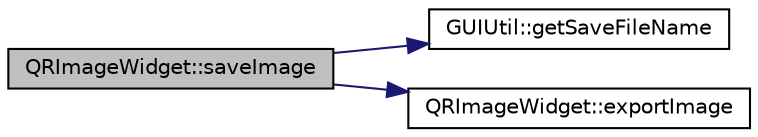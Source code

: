 digraph "QRImageWidget::saveImage"
{
  edge [fontname="Helvetica",fontsize="10",labelfontname="Helvetica",labelfontsize="10"];
  node [fontname="Helvetica",fontsize="10",shape=record];
  rankdir="LR";
  Node21 [label="QRImageWidget::saveImage",height=0.2,width=0.4,color="black", fillcolor="grey75", style="filled", fontcolor="black"];
  Node21 -> Node22 [color="midnightblue",fontsize="10",style="solid",fontname="Helvetica"];
  Node22 [label="GUIUtil::getSaveFileName",height=0.2,width=0.4,color="black", fillcolor="white", style="filled",URL="$namespace_g_u_i_util.html#a788c51092a2255b1f8976d4794fc3ee6",tooltip="Get save filename, mimics QFileDialog::getSaveFileName, except that it appends a default suffix when ..."];
  Node21 -> Node23 [color="midnightblue",fontsize="10",style="solid",fontname="Helvetica"];
  Node23 [label="QRImageWidget::exportImage",height=0.2,width=0.4,color="black", fillcolor="white", style="filled",URL="$class_q_r_image_widget.html#a717edd656c51439324a2d73e1ac694ad"];
}
